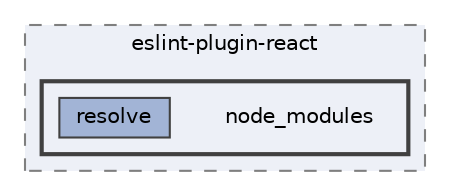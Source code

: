digraph "pkiclassroomrescheduler/src/main/frontend/node_modules/eslint-plugin-react/node_modules"
{
 // LATEX_PDF_SIZE
  bgcolor="transparent";
  edge [fontname=Helvetica,fontsize=10,labelfontname=Helvetica,labelfontsize=10];
  node [fontname=Helvetica,fontsize=10,shape=box,height=0.2,width=0.4];
  compound=true
  subgraph clusterdir_ce46169a55b7a3d9db3ae2dedc21bf9f {
    graph [ bgcolor="#edf0f7", pencolor="grey50", label="eslint-plugin-react", fontname=Helvetica,fontsize=10 style="filled,dashed", URL="dir_ce46169a55b7a3d9db3ae2dedc21bf9f.html",tooltip=""]
  subgraph clusterdir_17f4e6c522ae06f36de824e34b9e539b {
    graph [ bgcolor="#edf0f7", pencolor="grey25", label="", fontname=Helvetica,fontsize=10 style="filled,bold", URL="dir_17f4e6c522ae06f36de824e34b9e539b.html",tooltip=""]
    dir_17f4e6c522ae06f36de824e34b9e539b [shape=plaintext, label="node_modules"];
  dir_3e0467e5b149ba026202a1397488ce3d [label="resolve", fillcolor="#a2b4d6", color="grey25", style="filled", URL="dir_3e0467e5b149ba026202a1397488ce3d.html",tooltip=""];
  }
  }
}
